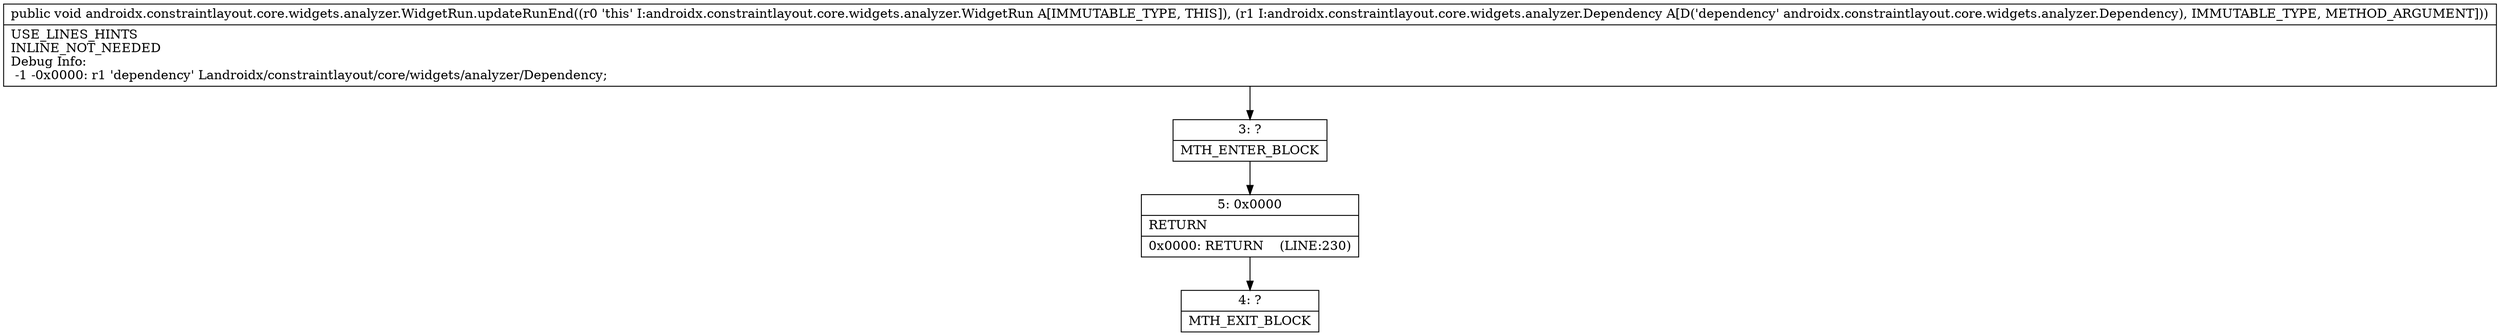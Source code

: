 digraph "CFG forandroidx.constraintlayout.core.widgets.analyzer.WidgetRun.updateRunEnd(Landroidx\/constraintlayout\/core\/widgets\/analyzer\/Dependency;)V" {
Node_3 [shape=record,label="{3\:\ ?|MTH_ENTER_BLOCK\l}"];
Node_5 [shape=record,label="{5\:\ 0x0000|RETURN\l|0x0000: RETURN    (LINE:230)\l}"];
Node_4 [shape=record,label="{4\:\ ?|MTH_EXIT_BLOCK\l}"];
MethodNode[shape=record,label="{public void androidx.constraintlayout.core.widgets.analyzer.WidgetRun.updateRunEnd((r0 'this' I:androidx.constraintlayout.core.widgets.analyzer.WidgetRun A[IMMUTABLE_TYPE, THIS]), (r1 I:androidx.constraintlayout.core.widgets.analyzer.Dependency A[D('dependency' androidx.constraintlayout.core.widgets.analyzer.Dependency), IMMUTABLE_TYPE, METHOD_ARGUMENT]))  | USE_LINES_HINTS\lINLINE_NOT_NEEDED\lDebug Info:\l  \-1 \-0x0000: r1 'dependency' Landroidx\/constraintlayout\/core\/widgets\/analyzer\/Dependency;\l}"];
MethodNode -> Node_3;Node_3 -> Node_5;
Node_5 -> Node_4;
}

